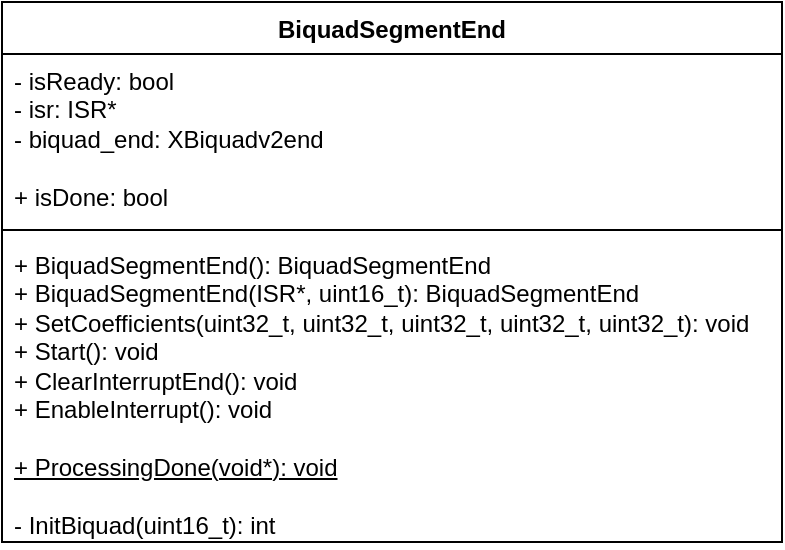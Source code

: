 <mxfile version="22.1.16" type="device">
  <diagram name="Side-1" id="IycnSW4mOCCTB7Zb4ViX">
    <mxGraphModel dx="1098" dy="1180" grid="1" gridSize="10" guides="1" tooltips="1" connect="1" arrows="1" fold="1" page="1" pageScale="1" pageWidth="827" pageHeight="1169" math="0" shadow="0">
      <root>
        <mxCell id="0" />
        <mxCell id="1" parent="0" />
        <mxCell id="zg9GccNv7Drcui7V5n4X-2" value="BiquadSegmentEnd" style="swimlane;fontStyle=1;align=center;verticalAlign=top;childLayout=stackLayout;horizontal=1;startSize=26;horizontalStack=0;resizeParent=1;resizeParentMax=0;resizeLast=0;collapsible=1;marginBottom=0;whiteSpace=wrap;html=1;" vertex="1" parent="1">
          <mxGeometry x="240" y="350" width="390" height="270" as="geometry" />
        </mxCell>
        <mxCell id="zg9GccNv7Drcui7V5n4X-3" value="- isReady: bool&lt;br&gt;- isr: ISR*&lt;br&gt;- biquad_end: XBiquadv2end&lt;br&gt;&lt;br&gt;+ isDone: bool" style="text;strokeColor=none;fillColor=none;align=left;verticalAlign=top;spacingLeft=4;spacingRight=4;overflow=hidden;rotatable=0;points=[[0,0.5],[1,0.5]];portConstraint=eastwest;whiteSpace=wrap;html=1;" vertex="1" parent="zg9GccNv7Drcui7V5n4X-2">
          <mxGeometry y="26" width="390" height="84" as="geometry" />
        </mxCell>
        <mxCell id="zg9GccNv7Drcui7V5n4X-4" value="" style="line;strokeWidth=1;fillColor=none;align=left;verticalAlign=middle;spacingTop=-1;spacingLeft=3;spacingRight=3;rotatable=0;labelPosition=right;points=[];portConstraint=eastwest;strokeColor=inherit;" vertex="1" parent="zg9GccNv7Drcui7V5n4X-2">
          <mxGeometry y="110" width="390" height="8" as="geometry" />
        </mxCell>
        <mxCell id="zg9GccNv7Drcui7V5n4X-5" value="+&amp;nbsp;BiquadSegmentEnd():&amp;nbsp;BiquadSegmentEnd&lt;br&gt;+&amp;nbsp;BiquadSegmentEnd(ISR*, uint16_t):&amp;nbsp;BiquadSegmentEnd&lt;br&gt;+ SetCoefficients(uint32_t, uint32_t, uint32_t, uint32_t, uint32_t): void&lt;br&gt;+ Start(): void&lt;br&gt;+ ClearInterruptEnd(): void&lt;br&gt;+ EnableInterrupt(): void&lt;br&gt;&lt;br&gt;&lt;u&gt;+ ProcessingDone(void*): void&lt;/u&gt;&lt;br&gt;&lt;br&gt;- InitBiquad(uint16_t): int&lt;br&gt;&lt;br&gt;" style="text;strokeColor=none;fillColor=none;align=left;verticalAlign=top;spacingLeft=4;spacingRight=4;overflow=hidden;rotatable=0;points=[[0,0.5],[1,0.5]];portConstraint=eastwest;whiteSpace=wrap;html=1;" vertex="1" parent="zg9GccNv7Drcui7V5n4X-2">
          <mxGeometry y="118" width="390" height="152" as="geometry" />
        </mxCell>
      </root>
    </mxGraphModel>
  </diagram>
</mxfile>
